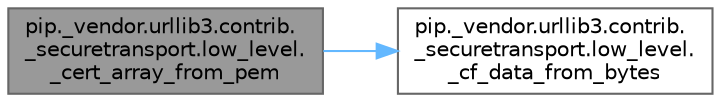 digraph "pip._vendor.urllib3.contrib._securetransport.low_level._cert_array_from_pem"
{
 // LATEX_PDF_SIZE
  bgcolor="transparent";
  edge [fontname=Helvetica,fontsize=10,labelfontname=Helvetica,labelfontsize=10];
  node [fontname=Helvetica,fontsize=10,shape=box,height=0.2,width=0.4];
  rankdir="LR";
  Node1 [id="Node000001",label="pip._vendor.urllib3.contrib.\l_securetransport.low_level.\l_cert_array_from_pem",height=0.2,width=0.4,color="gray40", fillcolor="grey60", style="filled", fontcolor="black",tooltip=" "];
  Node1 -> Node2 [id="edge1_Node000001_Node000002",color="steelblue1",style="solid",tooltip=" "];
  Node2 [id="Node000002",label="pip._vendor.urllib3.contrib.\l_securetransport.low_level.\l_cf_data_from_bytes",height=0.2,width=0.4,color="grey40", fillcolor="white", style="filled",URL="$namespacepip_1_1__vendor_1_1urllib3_1_1contrib_1_1__securetransport_1_1low__level.html#aacb46984311fb45ccd920080bb0ea1fd",tooltip=" "];
}
